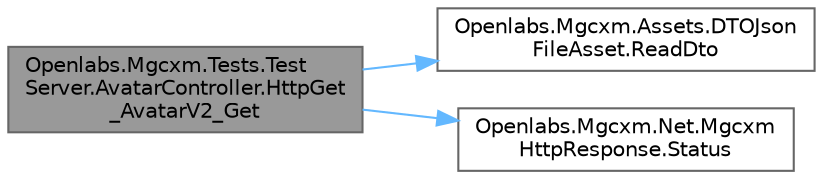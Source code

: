 digraph "Openlabs.Mgcxm.Tests.TestServer.AvatarController.HttpGet_AvatarV2_Get"
{
 // LATEX_PDF_SIZE
  bgcolor="transparent";
  edge [fontname=Helvetica,fontsize=10,labelfontname=Helvetica,labelfontsize=10];
  node [fontname=Helvetica,fontsize=10,shape=box,height=0.2,width=0.4];
  rankdir="LR";
  Node1 [id="Node000001",label="Openlabs.Mgcxm.Tests.Test\lServer.AvatarController.HttpGet\l_AvatarV2_Get",height=0.2,width=0.4,color="gray40", fillcolor="grey60", style="filled", fontcolor="black",tooltip=" "];
  Node1 -> Node2 [id="edge5_Node000001_Node000002",color="steelblue1",style="solid",tooltip=" "];
  Node2 [id="Node000002",label="Openlabs.Mgcxm.Assets.DTOJson\lFileAsset.ReadDto",height=0.2,width=0.4,color="grey40", fillcolor="white", style="filled",URL="$class_openlabs_1_1_mgcxm_1_1_assets_1_1_d_t_o_json_file_asset.html#a21983bb77e20dda6e2b883a580ce8625",tooltip=" "];
  Node1 -> Node3 [id="edge6_Node000001_Node000003",color="steelblue1",style="solid",tooltip=" "];
  Node3 [id="Node000003",label="Openlabs.Mgcxm.Net.Mgcxm\lHttpResponse.Status",height=0.2,width=0.4,color="grey40", fillcolor="white", style="filled",URL="$class_openlabs_1_1_mgcxm_1_1_net_1_1_mgcxm_http_response.html#adc1b22b68bfa0cb2b9f0d5c86d23cd07",tooltip="Sets the HTTP status code of the response."];
}

